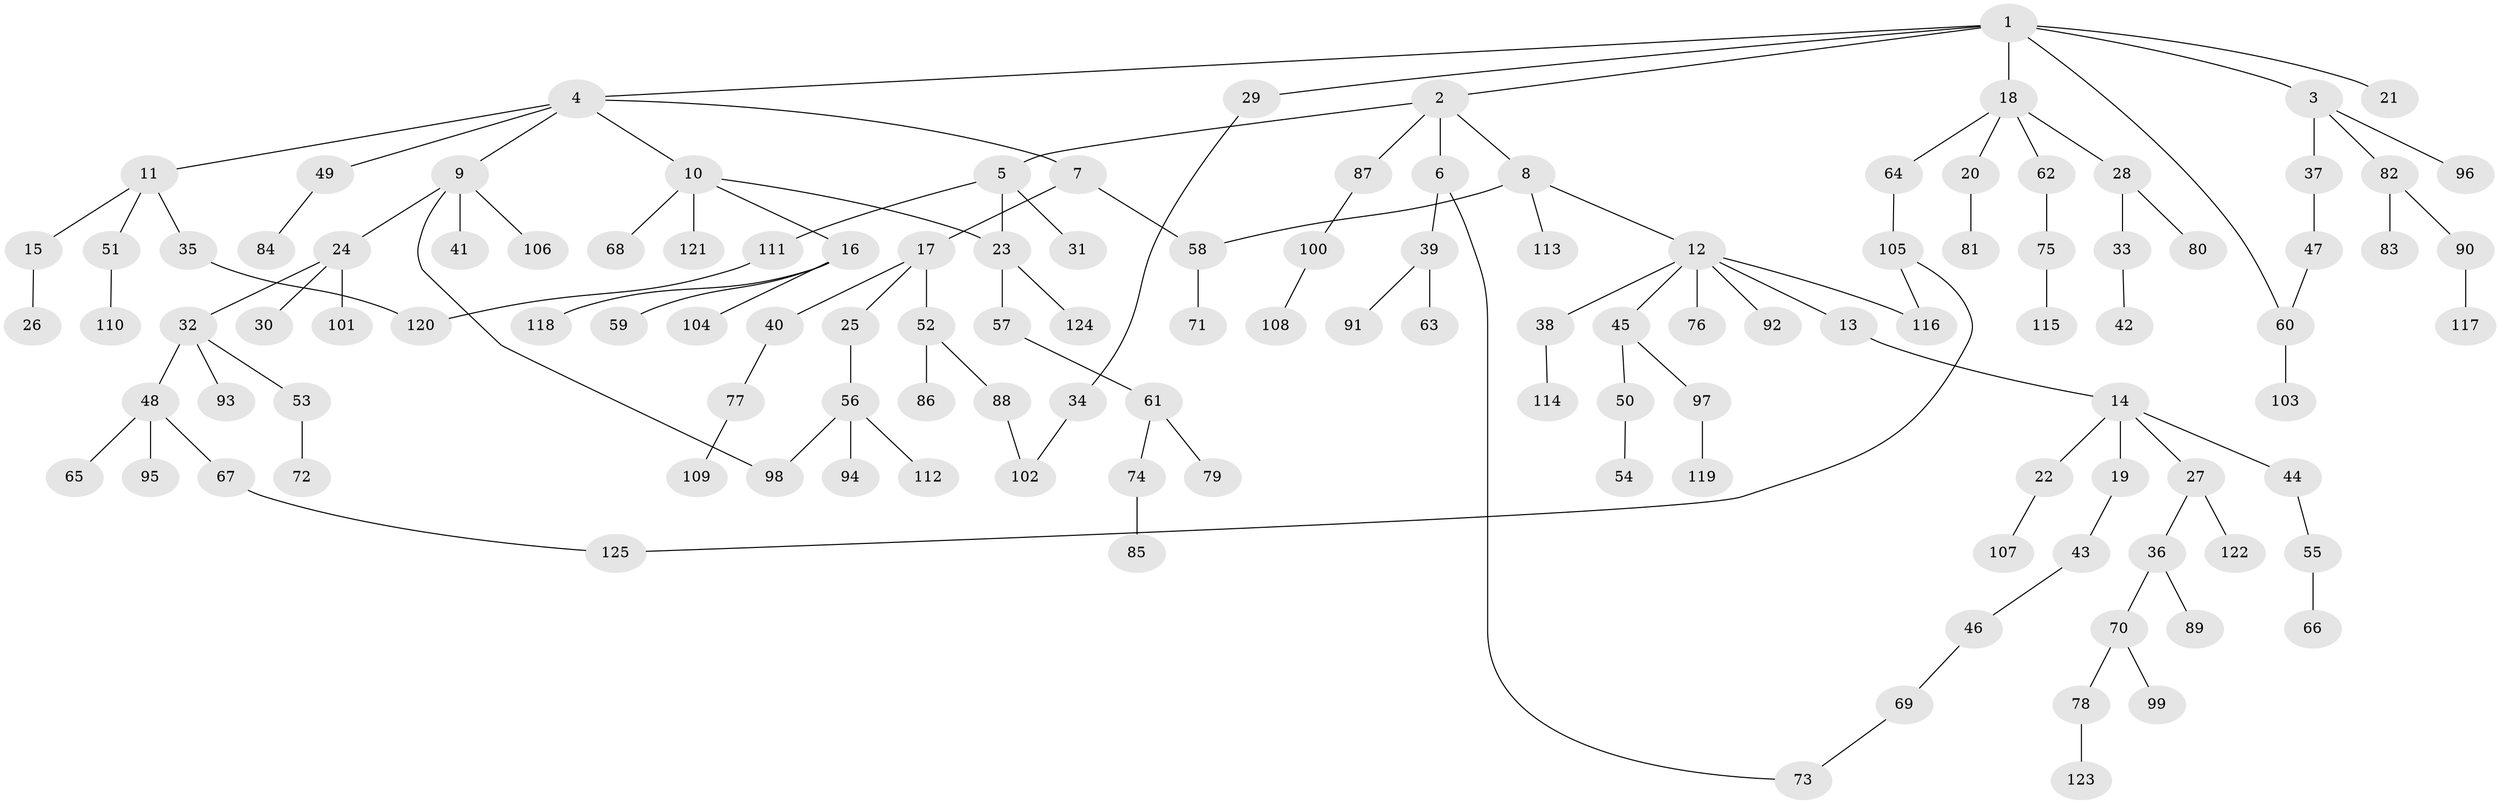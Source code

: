 // Generated by graph-tools (version 1.1) at 2025/25/03/09/25 03:25:32]
// undirected, 125 vertices, 133 edges
graph export_dot {
graph [start="1"]
  node [color=gray90,style=filled];
  1;
  2;
  3;
  4;
  5;
  6;
  7;
  8;
  9;
  10;
  11;
  12;
  13;
  14;
  15;
  16;
  17;
  18;
  19;
  20;
  21;
  22;
  23;
  24;
  25;
  26;
  27;
  28;
  29;
  30;
  31;
  32;
  33;
  34;
  35;
  36;
  37;
  38;
  39;
  40;
  41;
  42;
  43;
  44;
  45;
  46;
  47;
  48;
  49;
  50;
  51;
  52;
  53;
  54;
  55;
  56;
  57;
  58;
  59;
  60;
  61;
  62;
  63;
  64;
  65;
  66;
  67;
  68;
  69;
  70;
  71;
  72;
  73;
  74;
  75;
  76;
  77;
  78;
  79;
  80;
  81;
  82;
  83;
  84;
  85;
  86;
  87;
  88;
  89;
  90;
  91;
  92;
  93;
  94;
  95;
  96;
  97;
  98;
  99;
  100;
  101;
  102;
  103;
  104;
  105;
  106;
  107;
  108;
  109;
  110;
  111;
  112;
  113;
  114;
  115;
  116;
  117;
  118;
  119;
  120;
  121;
  122;
  123;
  124;
  125;
  1 -- 2;
  1 -- 3;
  1 -- 4;
  1 -- 18;
  1 -- 21;
  1 -- 29;
  1 -- 60;
  2 -- 5;
  2 -- 6;
  2 -- 8;
  2 -- 87;
  3 -- 37;
  3 -- 82;
  3 -- 96;
  4 -- 7;
  4 -- 9;
  4 -- 10;
  4 -- 11;
  4 -- 49;
  5 -- 23;
  5 -- 31;
  5 -- 111;
  6 -- 39;
  6 -- 73;
  7 -- 17;
  7 -- 58;
  8 -- 12;
  8 -- 58;
  8 -- 113;
  9 -- 24;
  9 -- 41;
  9 -- 98;
  9 -- 106;
  10 -- 16;
  10 -- 68;
  10 -- 121;
  10 -- 23;
  11 -- 15;
  11 -- 35;
  11 -- 51;
  12 -- 13;
  12 -- 38;
  12 -- 45;
  12 -- 76;
  12 -- 92;
  12 -- 116;
  13 -- 14;
  14 -- 19;
  14 -- 22;
  14 -- 27;
  14 -- 44;
  15 -- 26;
  16 -- 59;
  16 -- 104;
  16 -- 118;
  17 -- 25;
  17 -- 40;
  17 -- 52;
  18 -- 20;
  18 -- 28;
  18 -- 62;
  18 -- 64;
  19 -- 43;
  20 -- 81;
  22 -- 107;
  23 -- 57;
  23 -- 124;
  24 -- 30;
  24 -- 32;
  24 -- 101;
  25 -- 56;
  27 -- 36;
  27 -- 122;
  28 -- 33;
  28 -- 80;
  29 -- 34;
  32 -- 48;
  32 -- 53;
  32 -- 93;
  33 -- 42;
  34 -- 102;
  35 -- 120;
  36 -- 70;
  36 -- 89;
  37 -- 47;
  38 -- 114;
  39 -- 63;
  39 -- 91;
  40 -- 77;
  43 -- 46;
  44 -- 55;
  45 -- 50;
  45 -- 97;
  46 -- 69;
  47 -- 60;
  48 -- 65;
  48 -- 67;
  48 -- 95;
  49 -- 84;
  50 -- 54;
  51 -- 110;
  52 -- 86;
  52 -- 88;
  53 -- 72;
  55 -- 66;
  56 -- 94;
  56 -- 112;
  56 -- 98;
  57 -- 61;
  58 -- 71;
  60 -- 103;
  61 -- 74;
  61 -- 79;
  62 -- 75;
  64 -- 105;
  67 -- 125;
  69 -- 73;
  70 -- 78;
  70 -- 99;
  74 -- 85;
  75 -- 115;
  77 -- 109;
  78 -- 123;
  82 -- 83;
  82 -- 90;
  87 -- 100;
  88 -- 102;
  90 -- 117;
  97 -- 119;
  100 -- 108;
  105 -- 125;
  105 -- 116;
  111 -- 120;
}

